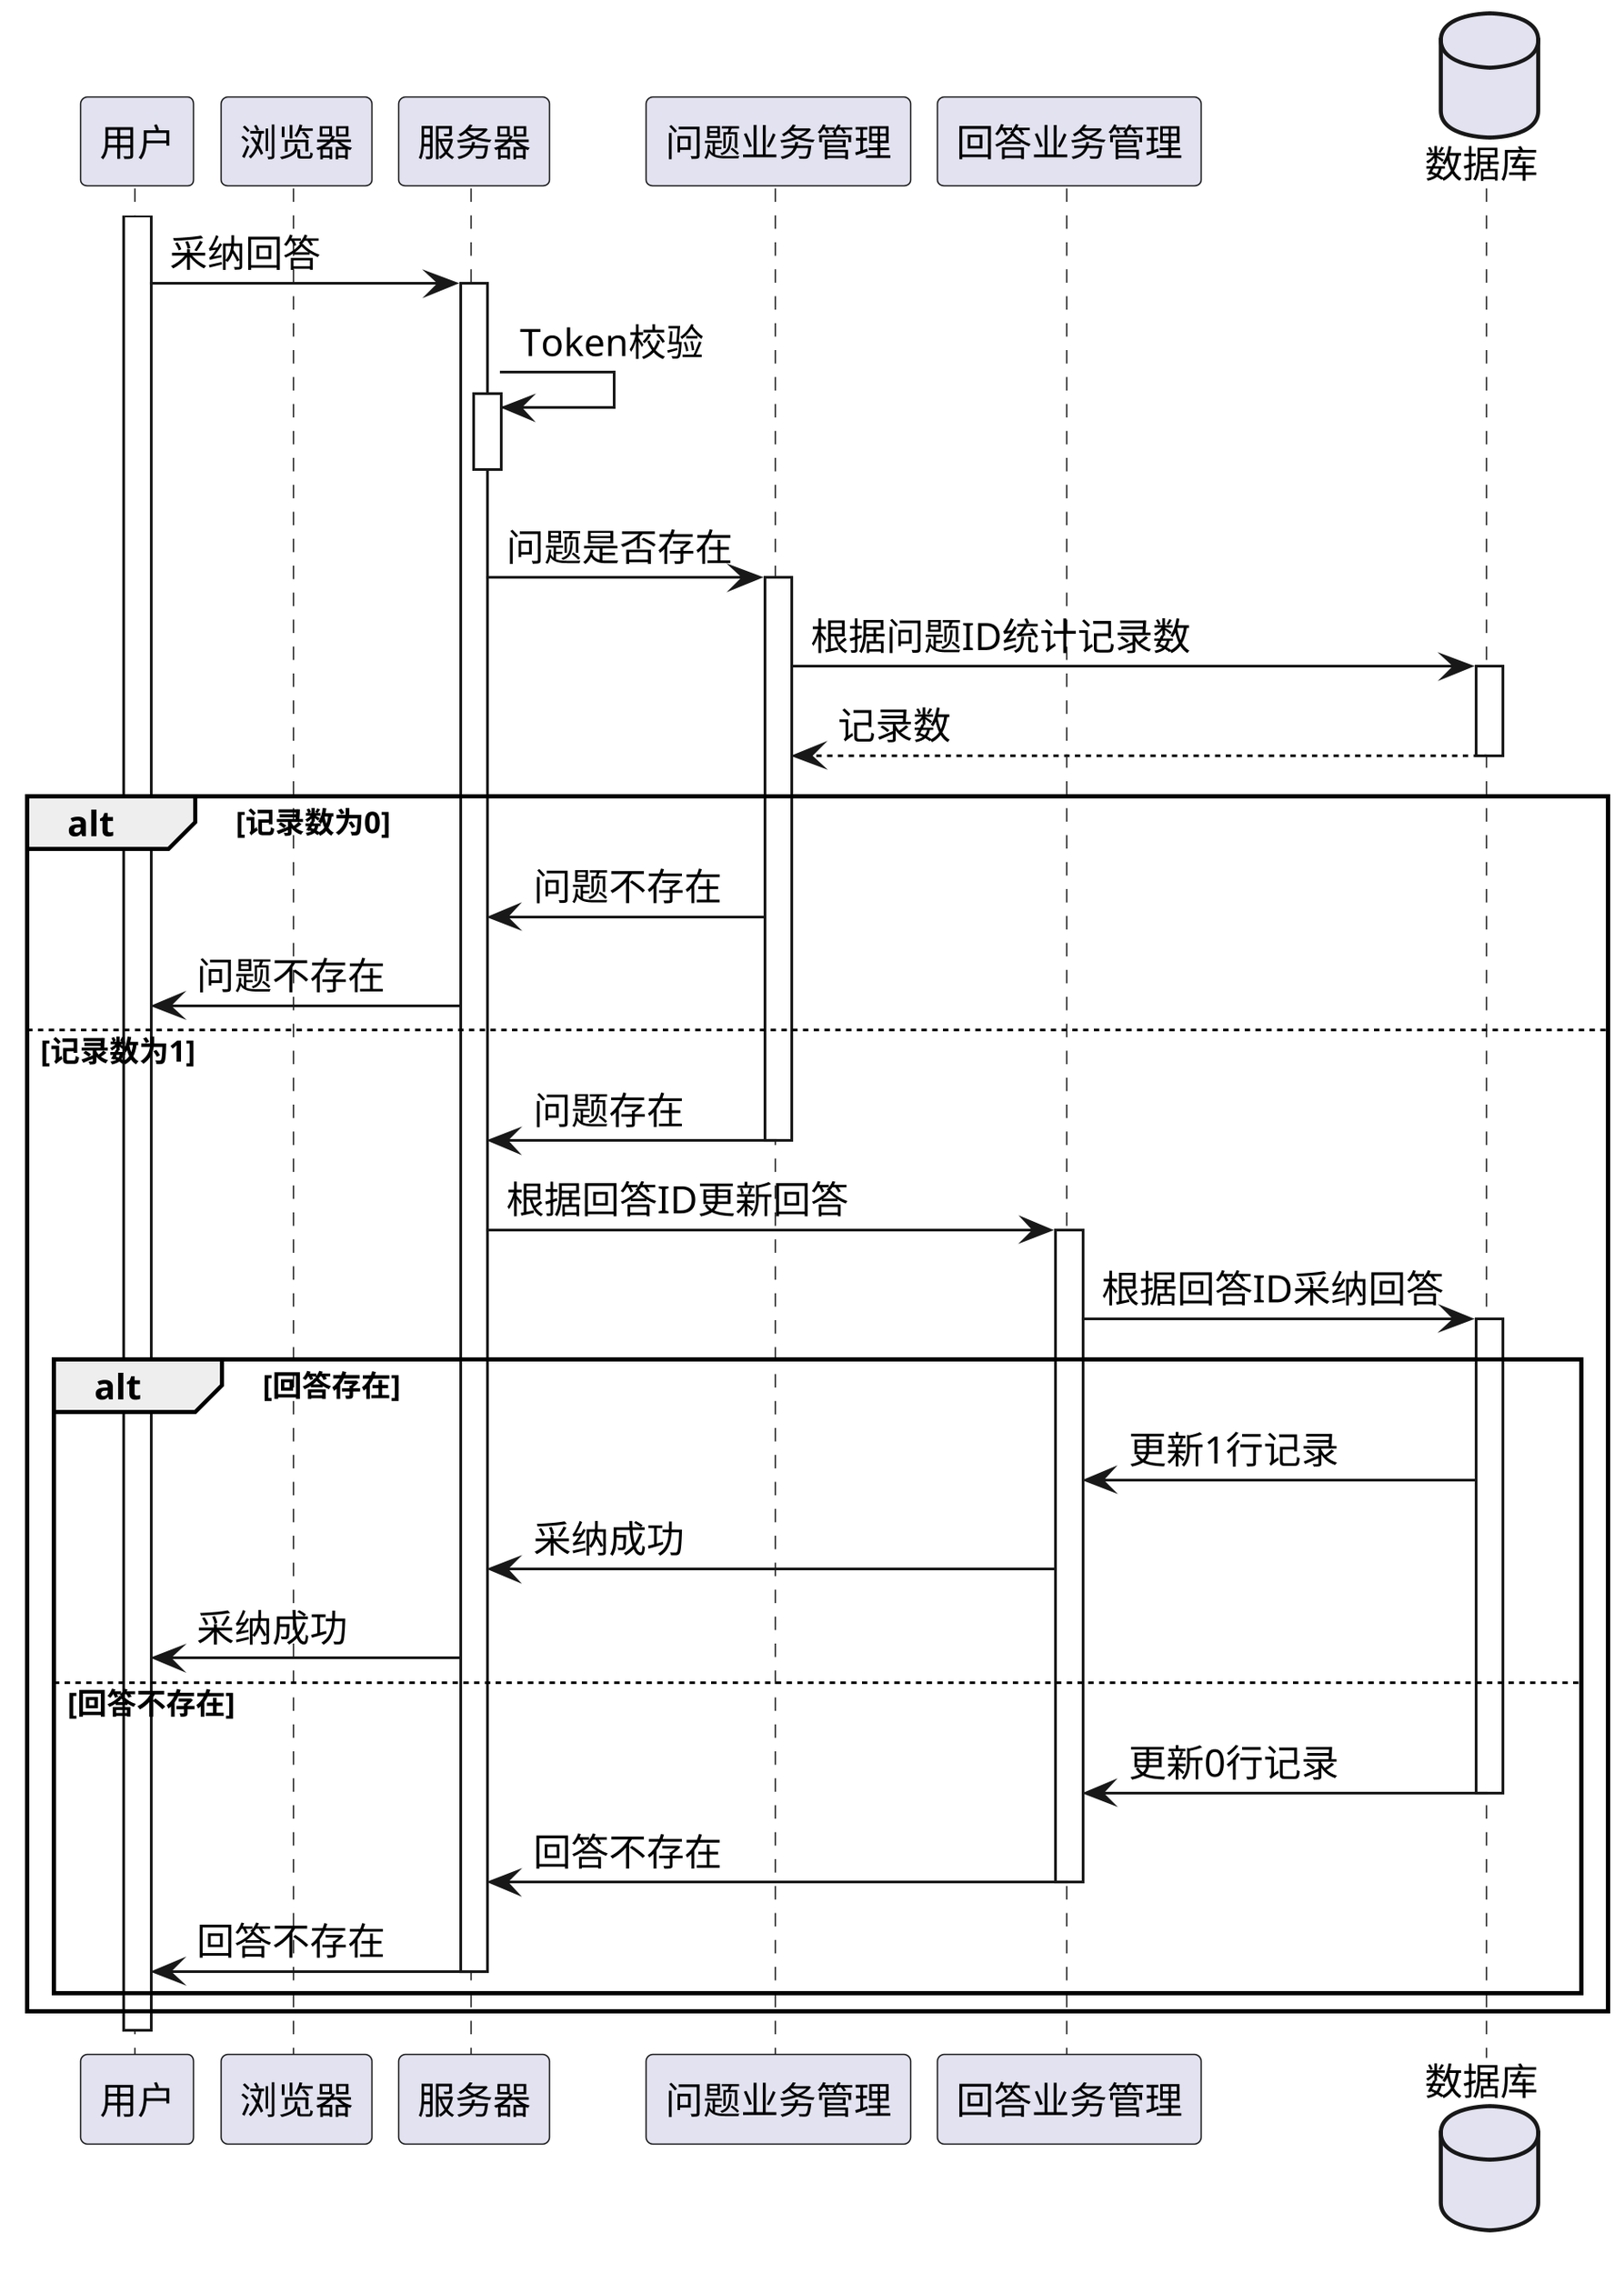 @startuml
'https://plantuml.com/sequence-diagram
'https://plantuml.com/sequence-diagram
skinparam shadowing false
skinparam defaultFontName xfonts-wqy
skinparam defaultFontName times
skinparam dpi 300
skinparam activity  {
    DiamondFontSize 14
    ArrowFontSize 14
    FontSize 14
}

participant 用户 as User
participant 浏览器 as Browser
participant 服务器 as Server
participant 问题业务管理 as QuestionService
participant 回答业务管理 as AnswerService
database 数据库 as DB

activate User
User -> Server ++: 采纳回答
Server -> Server ++--: Token校验
Server -> QuestionService ++: 问题是否存在
QuestionService -> DB ++: 根据问题ID统计记录数
return 记录数
alt 记录数为0
    Server <- QuestionService : 问题不存在
    User <- Server : 问题不存在
else 记录数为1
    Server <- QuestionService --: 问题存在
    Server -> AnswerService ++: 根据回答ID更新回答
    AnswerService -> DB ++: 根据回答ID采纳回答
    alt 回答存在
        AnswerService <- DB: 更新1行记录
        Server <- AnswerService: 采纳成功
        User <- Server: 采纳成功
    else 回答不存在
        AnswerService <- DB--: 更新0行记录
        Server <- AnswerService--: 回答不存在
        User <- Server--: 回答不存在
    end
end

deactivate User

@enduml